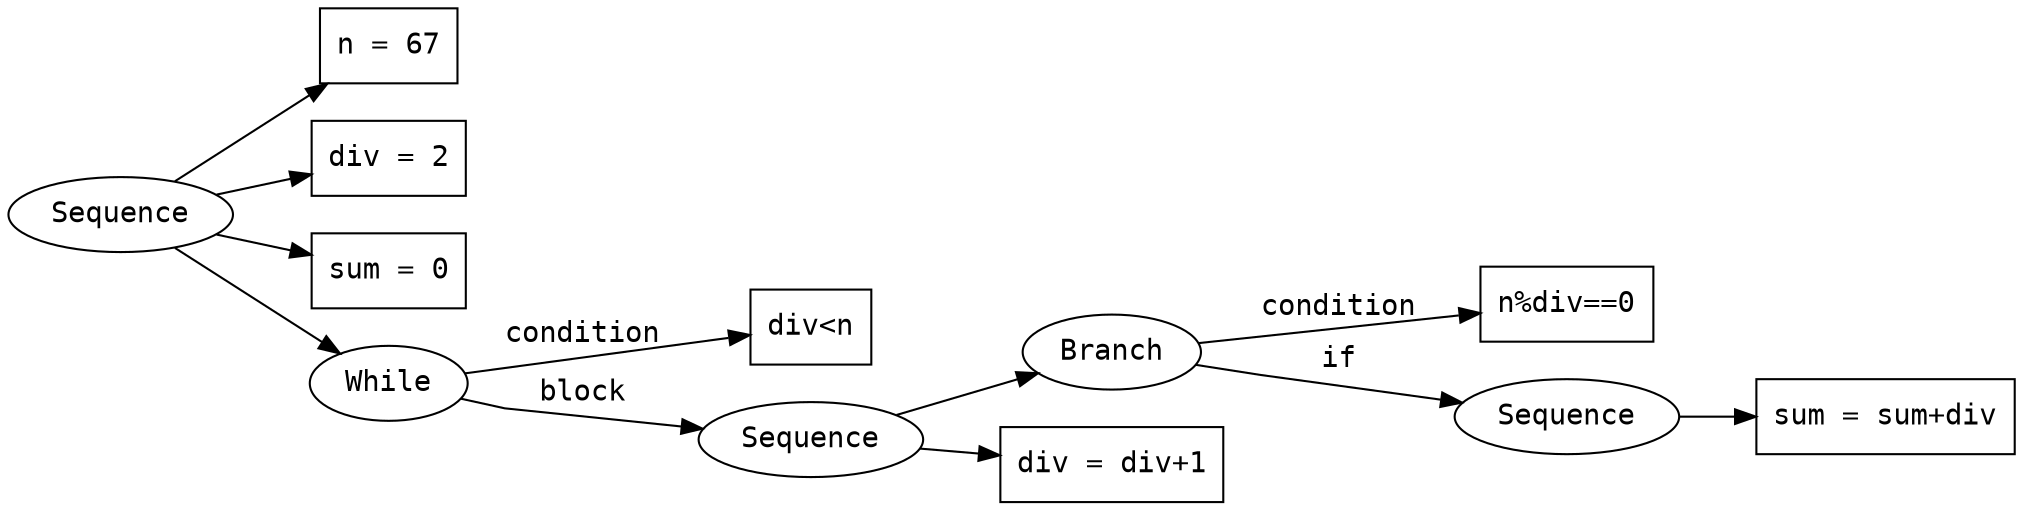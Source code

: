 digraph {
	graph [rankdir=LR splines=polyline]
	node [fontname=monospace]
	edge [fontname=monospace]
	Seq1 [label=Sequence]
	S1 [label="n = 67" shape=box]
	Seq1 -> S1
	S2 [label="div = 2" shape=box]
	Seq1 -> S2
	S3 [label="sum = 0" shape=box]
	Seq1 -> S3
	W4 [label=While]
	C4 [label="div<n" shape=box]
	W4 -> C4 [label=condition]
	Seq5 [label=Sequence]
	B5 [label=Branch]
	C5 [label="n%div==0" shape=box]
	B5 -> C5 [label=condition]
	Seq6 [label=Sequence]
	S6 [label="sum = sum+div" shape=box]
	Seq6 -> S6
	B5 -> Seq6 [label=if]
	Seq5 -> B5
	S7 [label="div = div+1" shape=box]
	Seq5 -> S7
	W4 -> Seq5 [label=block]
	Seq1 -> W4
}
